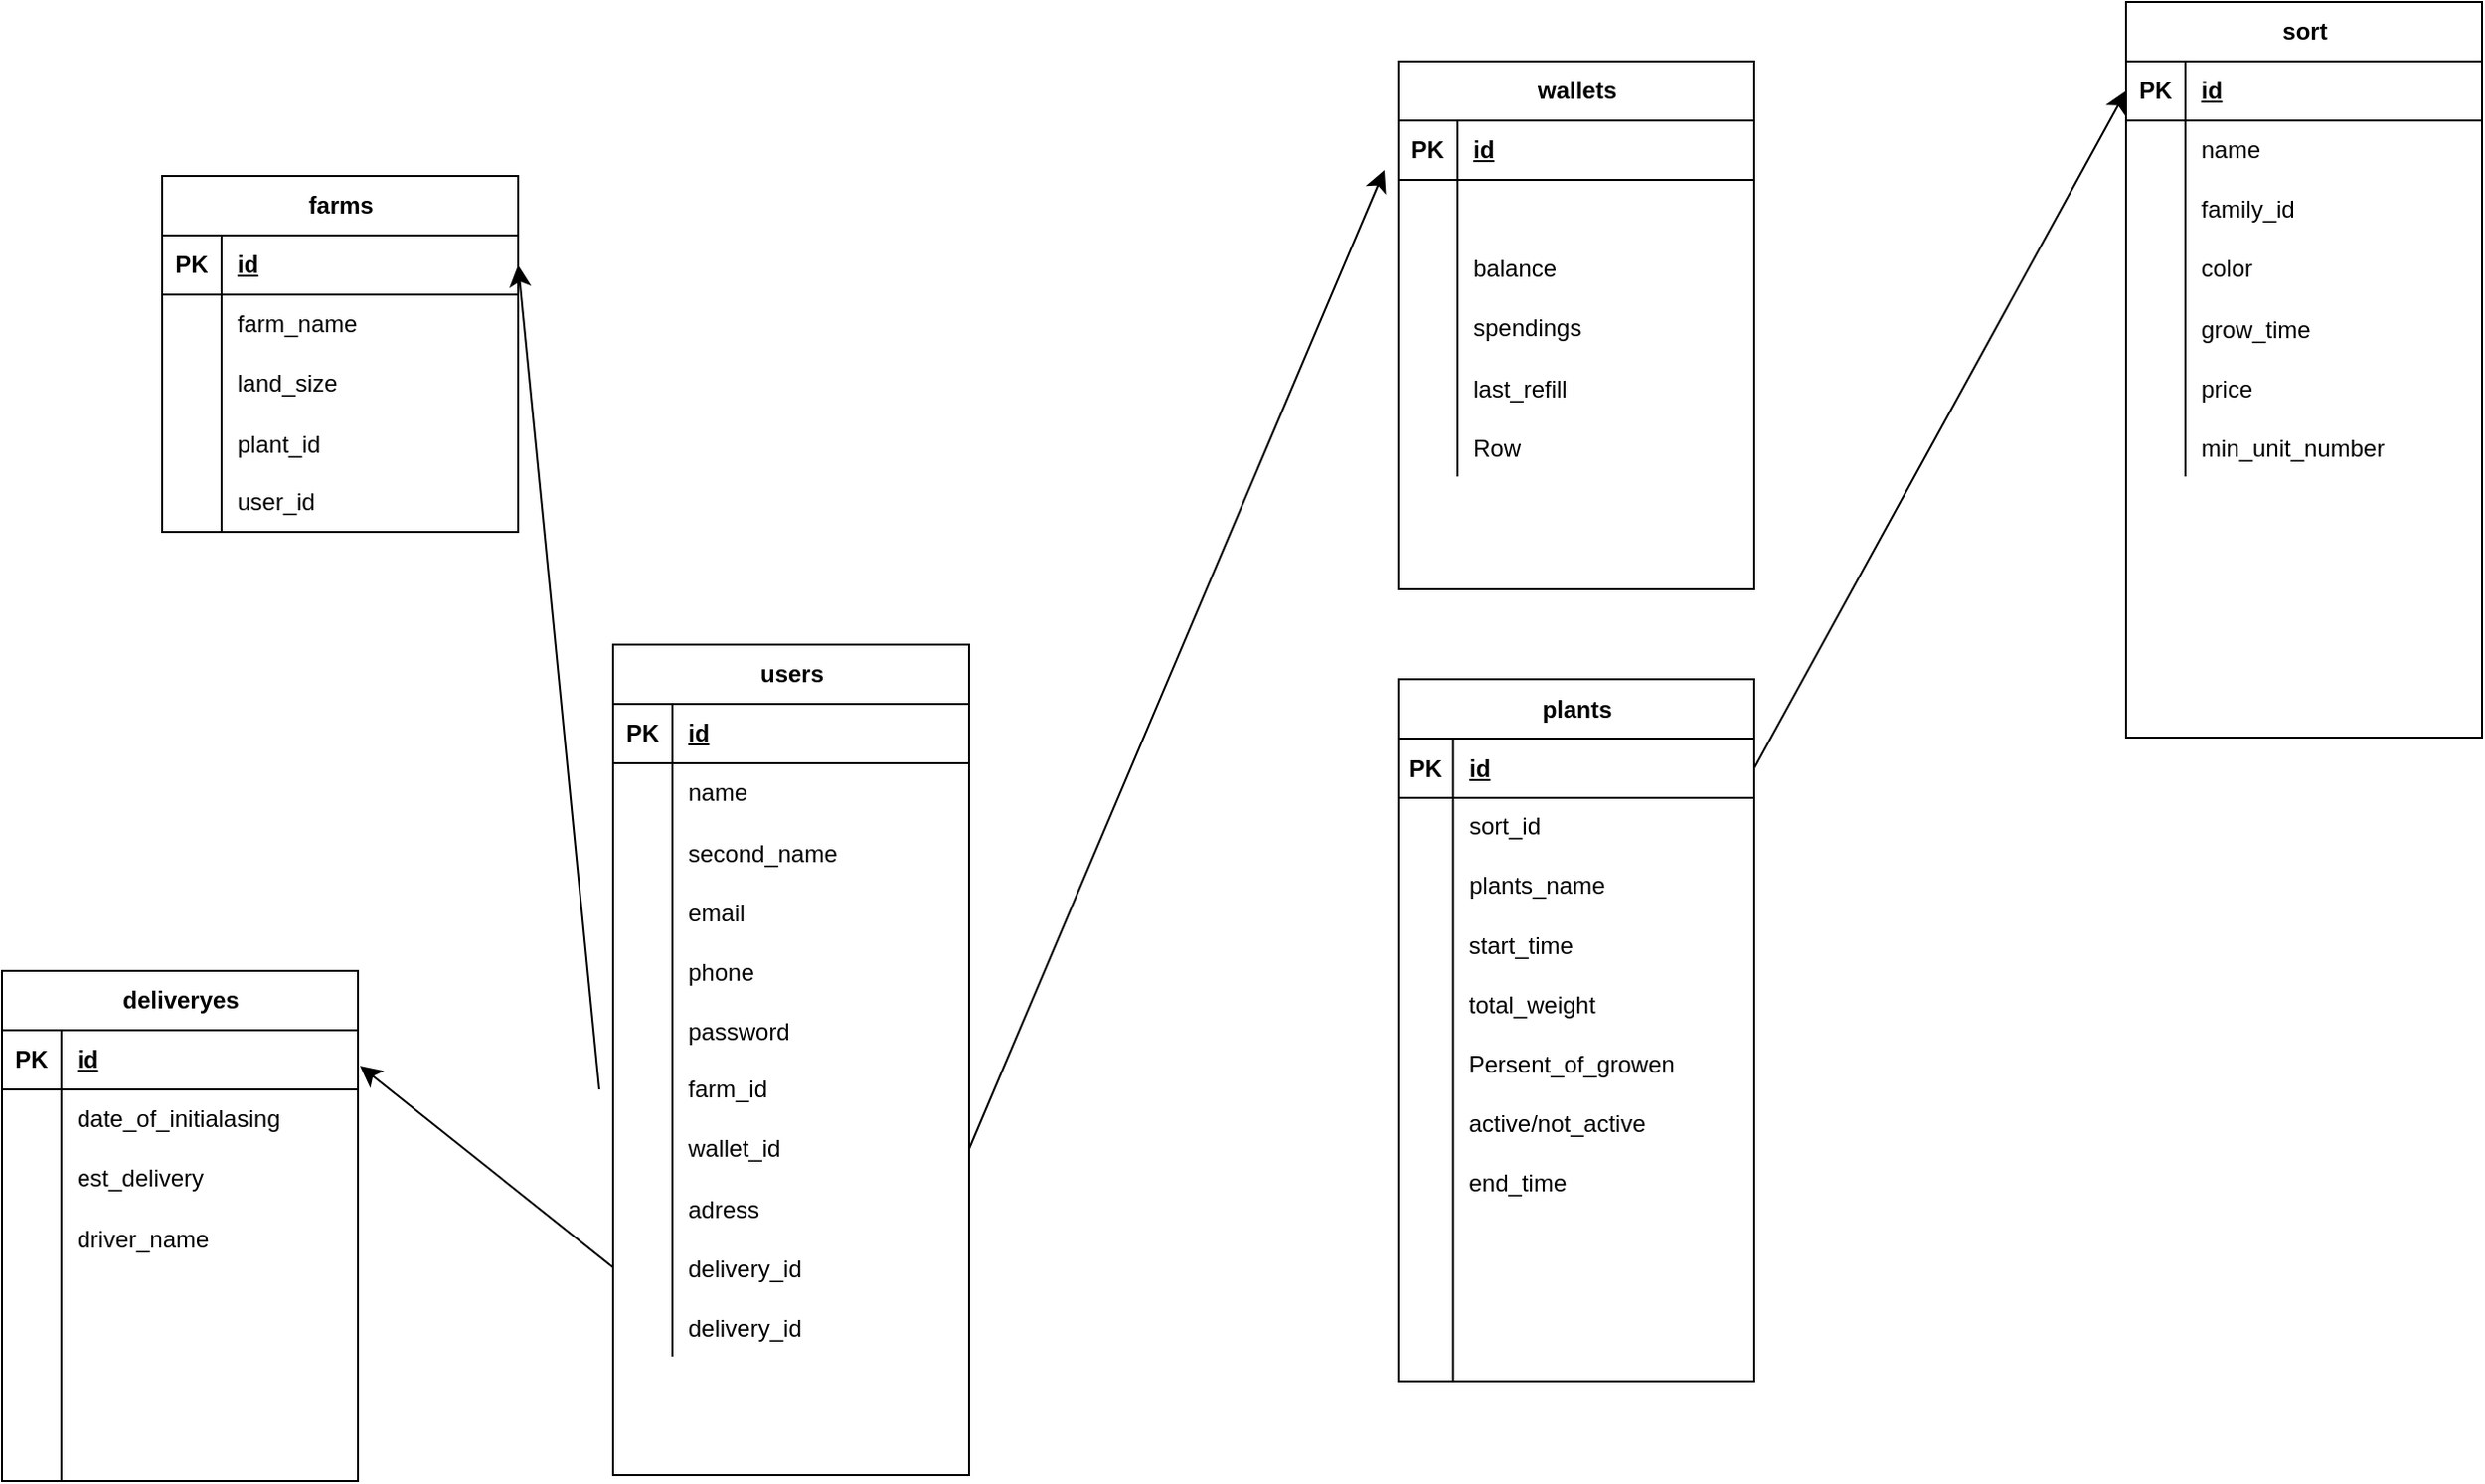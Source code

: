 <mxfile version="24.8.3">
  <diagram name="Page-1" id="XYrJlcGGWdCYnArIrUXe">
    <mxGraphModel dx="2024" dy="1266" grid="0" gridSize="10" guides="1" tooltips="1" connect="1" arrows="1" fold="1" page="0" pageScale="1" pageWidth="850" pageHeight="1100" math="0" shadow="0">
      <root>
        <mxCell id="0" />
        <mxCell id="1" parent="0" />
        <mxCell id="51WeSpCdxPCwpuv5FJsR-1" value="plants" style="shape=table;startSize=30;container=1;collapsible=1;childLayout=tableLayout;fixedRows=1;rowLines=0;fontStyle=1;align=center;resizeLast=1;html=1;" vertex="1" parent="1">
          <mxGeometry x="264" y="214.5" width="180" height="355" as="geometry" />
        </mxCell>
        <mxCell id="51WeSpCdxPCwpuv5FJsR-2" value="" style="shape=tableRow;horizontal=0;startSize=0;swimlaneHead=0;swimlaneBody=0;fillColor=none;collapsible=0;dropTarget=0;points=[[0,0.5],[1,0.5]];portConstraint=eastwest;top=0;left=0;right=0;bottom=1;" vertex="1" parent="51WeSpCdxPCwpuv5FJsR-1">
          <mxGeometry y="30" width="180" height="30" as="geometry" />
        </mxCell>
        <mxCell id="51WeSpCdxPCwpuv5FJsR-3" value="PK" style="shape=partialRectangle;connectable=0;fillColor=none;top=0;left=0;bottom=0;right=0;fontStyle=1;overflow=hidden;whiteSpace=wrap;html=1;" vertex="1" parent="51WeSpCdxPCwpuv5FJsR-2">
          <mxGeometry width="27.75" height="30" as="geometry">
            <mxRectangle width="27.75" height="30" as="alternateBounds" />
          </mxGeometry>
        </mxCell>
        <mxCell id="51WeSpCdxPCwpuv5FJsR-4" value="id" style="shape=partialRectangle;connectable=0;fillColor=none;top=0;left=0;bottom=0;right=0;align=left;spacingLeft=6;fontStyle=5;overflow=hidden;whiteSpace=wrap;html=1;" vertex="1" parent="51WeSpCdxPCwpuv5FJsR-2">
          <mxGeometry x="27.75" width="152.25" height="30" as="geometry">
            <mxRectangle width="152.25" height="30" as="alternateBounds" />
          </mxGeometry>
        </mxCell>
        <mxCell id="51WeSpCdxPCwpuv5FJsR-5" value="" style="shape=tableRow;horizontal=0;startSize=0;swimlaneHead=0;swimlaneBody=0;fillColor=none;collapsible=0;dropTarget=0;points=[[0,0.5],[1,0.5]];portConstraint=eastwest;top=0;left=0;right=0;bottom=0;" vertex="1" parent="51WeSpCdxPCwpuv5FJsR-1">
          <mxGeometry y="60" width="180" height="29" as="geometry" />
        </mxCell>
        <mxCell id="51WeSpCdxPCwpuv5FJsR-6" value="" style="shape=partialRectangle;connectable=0;fillColor=none;top=0;left=0;bottom=0;right=0;editable=1;overflow=hidden;whiteSpace=wrap;html=1;" vertex="1" parent="51WeSpCdxPCwpuv5FJsR-5">
          <mxGeometry width="27.75" height="29" as="geometry">
            <mxRectangle width="27.75" height="29" as="alternateBounds" />
          </mxGeometry>
        </mxCell>
        <mxCell id="51WeSpCdxPCwpuv5FJsR-7" value="sort_id" style="shape=partialRectangle;connectable=0;fillColor=none;top=0;left=0;bottom=0;right=0;align=left;spacingLeft=6;overflow=hidden;whiteSpace=wrap;html=1;" vertex="1" parent="51WeSpCdxPCwpuv5FJsR-5">
          <mxGeometry x="27.75" width="152.25" height="29" as="geometry">
            <mxRectangle width="152.25" height="29" as="alternateBounds" />
          </mxGeometry>
        </mxCell>
        <mxCell id="51WeSpCdxPCwpuv5FJsR-8" value="" style="shape=tableRow;horizontal=0;startSize=0;swimlaneHead=0;swimlaneBody=0;fillColor=none;collapsible=0;dropTarget=0;points=[[0,0.5],[1,0.5]];portConstraint=eastwest;top=0;left=0;right=0;bottom=0;" vertex="1" parent="51WeSpCdxPCwpuv5FJsR-1">
          <mxGeometry y="89" width="180" height="30" as="geometry" />
        </mxCell>
        <mxCell id="51WeSpCdxPCwpuv5FJsR-9" value="" style="shape=partialRectangle;connectable=0;fillColor=none;top=0;left=0;bottom=0;right=0;editable=1;overflow=hidden;whiteSpace=wrap;html=1;" vertex="1" parent="51WeSpCdxPCwpuv5FJsR-8">
          <mxGeometry width="27.75" height="30" as="geometry">
            <mxRectangle width="27.75" height="30" as="alternateBounds" />
          </mxGeometry>
        </mxCell>
        <mxCell id="51WeSpCdxPCwpuv5FJsR-10" value="plants_name" style="shape=partialRectangle;connectable=0;fillColor=none;top=0;left=0;bottom=0;right=0;align=left;spacingLeft=6;overflow=hidden;whiteSpace=wrap;html=1;" vertex="1" parent="51WeSpCdxPCwpuv5FJsR-8">
          <mxGeometry x="27.75" width="152.25" height="30" as="geometry">
            <mxRectangle width="152.25" height="30" as="alternateBounds" />
          </mxGeometry>
        </mxCell>
        <mxCell id="51WeSpCdxPCwpuv5FJsR-41" value="" style="shape=tableRow;horizontal=0;startSize=0;swimlaneHead=0;swimlaneBody=0;fillColor=none;collapsible=0;dropTarget=0;points=[[0,0.5],[1,0.5]];portConstraint=eastwest;top=0;left=0;right=0;bottom=0;" vertex="1" parent="51WeSpCdxPCwpuv5FJsR-1">
          <mxGeometry y="119" width="180" height="30" as="geometry" />
        </mxCell>
        <mxCell id="51WeSpCdxPCwpuv5FJsR-42" value="" style="shape=partialRectangle;connectable=0;fillColor=none;top=0;left=0;bottom=0;right=0;editable=1;overflow=hidden;" vertex="1" parent="51WeSpCdxPCwpuv5FJsR-41">
          <mxGeometry width="27.75" height="30" as="geometry">
            <mxRectangle width="27.75" height="30" as="alternateBounds" />
          </mxGeometry>
        </mxCell>
        <mxCell id="51WeSpCdxPCwpuv5FJsR-43" value="start_time" style="shape=partialRectangle;connectable=0;fillColor=none;top=0;left=0;bottom=0;right=0;align=left;spacingLeft=6;overflow=hidden;" vertex="1" parent="51WeSpCdxPCwpuv5FJsR-41">
          <mxGeometry x="27.75" width="152.25" height="30" as="geometry">
            <mxRectangle width="152.25" height="30" as="alternateBounds" />
          </mxGeometry>
        </mxCell>
        <mxCell id="51WeSpCdxPCwpuv5FJsR-109" value="" style="shape=tableRow;horizontal=0;startSize=0;swimlaneHead=0;swimlaneBody=0;fillColor=none;collapsible=0;dropTarget=0;points=[[0,0.5],[1,0.5]];portConstraint=eastwest;top=0;left=0;right=0;bottom=0;" vertex="1" parent="51WeSpCdxPCwpuv5FJsR-1">
          <mxGeometry y="149" width="180" height="30" as="geometry" />
        </mxCell>
        <mxCell id="51WeSpCdxPCwpuv5FJsR-110" value="" style="shape=partialRectangle;connectable=0;fillColor=none;top=0;left=0;bottom=0;right=0;editable=1;overflow=hidden;" vertex="1" parent="51WeSpCdxPCwpuv5FJsR-109">
          <mxGeometry width="27.75" height="30" as="geometry">
            <mxRectangle width="27.75" height="30" as="alternateBounds" />
          </mxGeometry>
        </mxCell>
        <mxCell id="51WeSpCdxPCwpuv5FJsR-111" value="total_weight" style="shape=partialRectangle;connectable=0;fillColor=none;top=0;left=0;bottom=0;right=0;align=left;spacingLeft=6;overflow=hidden;" vertex="1" parent="51WeSpCdxPCwpuv5FJsR-109">
          <mxGeometry x="27.75" width="152.25" height="30" as="geometry">
            <mxRectangle width="152.25" height="30" as="alternateBounds" />
          </mxGeometry>
        </mxCell>
        <mxCell id="51WeSpCdxPCwpuv5FJsR-112" value="" style="shape=tableRow;horizontal=0;startSize=0;swimlaneHead=0;swimlaneBody=0;fillColor=none;collapsible=0;dropTarget=0;points=[[0,0.5],[1,0.5]];portConstraint=eastwest;top=0;left=0;right=0;bottom=0;" vertex="1" parent="51WeSpCdxPCwpuv5FJsR-1">
          <mxGeometry y="179" width="180" height="30" as="geometry" />
        </mxCell>
        <mxCell id="51WeSpCdxPCwpuv5FJsR-113" value="" style="shape=partialRectangle;connectable=0;fillColor=none;top=0;left=0;bottom=0;right=0;editable=1;overflow=hidden;" vertex="1" parent="51WeSpCdxPCwpuv5FJsR-112">
          <mxGeometry width="27.75" height="30" as="geometry">
            <mxRectangle width="27.75" height="30" as="alternateBounds" />
          </mxGeometry>
        </mxCell>
        <mxCell id="51WeSpCdxPCwpuv5FJsR-114" value="Persent_of_growen" style="shape=partialRectangle;connectable=0;fillColor=none;top=0;left=0;bottom=0;right=0;align=left;spacingLeft=6;overflow=hidden;" vertex="1" parent="51WeSpCdxPCwpuv5FJsR-112">
          <mxGeometry x="27.75" width="152.25" height="30" as="geometry">
            <mxRectangle width="152.25" height="30" as="alternateBounds" />
          </mxGeometry>
        </mxCell>
        <mxCell id="51WeSpCdxPCwpuv5FJsR-115" value="" style="shape=tableRow;horizontal=0;startSize=0;swimlaneHead=0;swimlaneBody=0;fillColor=none;collapsible=0;dropTarget=0;points=[[0,0.5],[1,0.5]];portConstraint=eastwest;top=0;left=0;right=0;bottom=0;" vertex="1" parent="51WeSpCdxPCwpuv5FJsR-1">
          <mxGeometry y="209" width="180" height="30" as="geometry" />
        </mxCell>
        <mxCell id="51WeSpCdxPCwpuv5FJsR-116" value="" style="shape=partialRectangle;connectable=0;fillColor=none;top=0;left=0;bottom=0;right=0;editable=1;overflow=hidden;" vertex="1" parent="51WeSpCdxPCwpuv5FJsR-115">
          <mxGeometry width="27.75" height="30" as="geometry">
            <mxRectangle width="27.75" height="30" as="alternateBounds" />
          </mxGeometry>
        </mxCell>
        <mxCell id="51WeSpCdxPCwpuv5FJsR-117" value="active/not_active" style="shape=partialRectangle;connectable=0;fillColor=none;top=0;left=0;bottom=0;right=0;align=left;spacingLeft=6;overflow=hidden;" vertex="1" parent="51WeSpCdxPCwpuv5FJsR-115">
          <mxGeometry x="27.75" width="152.25" height="30" as="geometry">
            <mxRectangle width="152.25" height="30" as="alternateBounds" />
          </mxGeometry>
        </mxCell>
        <mxCell id="51WeSpCdxPCwpuv5FJsR-118" value="" style="shape=tableRow;horizontal=0;startSize=0;swimlaneHead=0;swimlaneBody=0;fillColor=none;collapsible=0;dropTarget=0;points=[[0,0.5],[1,0.5]];portConstraint=eastwest;top=0;left=0;right=0;bottom=0;" vertex="1" parent="51WeSpCdxPCwpuv5FJsR-1">
          <mxGeometry y="239" width="180" height="30" as="geometry" />
        </mxCell>
        <mxCell id="51WeSpCdxPCwpuv5FJsR-119" value="" style="shape=partialRectangle;connectable=0;fillColor=none;top=0;left=0;bottom=0;right=0;editable=1;overflow=hidden;" vertex="1" parent="51WeSpCdxPCwpuv5FJsR-118">
          <mxGeometry width="27.75" height="30" as="geometry">
            <mxRectangle width="27.75" height="30" as="alternateBounds" />
          </mxGeometry>
        </mxCell>
        <mxCell id="51WeSpCdxPCwpuv5FJsR-120" value="end_time" style="shape=partialRectangle;connectable=0;fillColor=none;top=0;left=0;bottom=0;right=0;align=left;spacingLeft=6;overflow=hidden;" vertex="1" parent="51WeSpCdxPCwpuv5FJsR-118">
          <mxGeometry x="27.75" width="152.25" height="30" as="geometry">
            <mxRectangle width="152.25" height="30" as="alternateBounds" />
          </mxGeometry>
        </mxCell>
        <mxCell id="51WeSpCdxPCwpuv5FJsR-11" value="" style="shape=tableRow;horizontal=0;startSize=0;swimlaneHead=0;swimlaneBody=0;fillColor=none;collapsible=0;dropTarget=0;points=[[0,0.5],[1,0.5]];portConstraint=eastwest;top=0;left=0;right=0;bottom=0;" vertex="1" parent="51WeSpCdxPCwpuv5FJsR-1">
          <mxGeometry y="269" width="180" height="86" as="geometry" />
        </mxCell>
        <mxCell id="51WeSpCdxPCwpuv5FJsR-12" value="" style="shape=partialRectangle;connectable=0;fillColor=none;top=0;left=0;bottom=0;right=0;editable=1;overflow=hidden;whiteSpace=wrap;html=1;" vertex="1" parent="51WeSpCdxPCwpuv5FJsR-11">
          <mxGeometry width="27.75" height="86" as="geometry">
            <mxRectangle width="27.75" height="86" as="alternateBounds" />
          </mxGeometry>
        </mxCell>
        <mxCell id="51WeSpCdxPCwpuv5FJsR-13" value="" style="shape=partialRectangle;connectable=0;fillColor=none;top=0;left=0;bottom=0;right=0;align=left;spacingLeft=6;overflow=hidden;whiteSpace=wrap;html=1;" vertex="1" parent="51WeSpCdxPCwpuv5FJsR-11">
          <mxGeometry x="27.75" width="152.25" height="86" as="geometry">
            <mxRectangle width="152.25" height="86" as="alternateBounds" />
          </mxGeometry>
        </mxCell>
        <mxCell id="51WeSpCdxPCwpuv5FJsR-14" value="users" style="shape=table;startSize=30;container=1;collapsible=1;childLayout=tableLayout;fixedRows=1;rowLines=0;fontStyle=1;align=center;resizeLast=1;html=1;" vertex="1" parent="1">
          <mxGeometry x="-133" y="197" width="180" height="420" as="geometry" />
        </mxCell>
        <mxCell id="51WeSpCdxPCwpuv5FJsR-15" value="" style="shape=tableRow;horizontal=0;startSize=0;swimlaneHead=0;swimlaneBody=0;fillColor=none;collapsible=0;dropTarget=0;points=[[0,0.5],[1,0.5]];portConstraint=eastwest;top=0;left=0;right=0;bottom=1;" vertex="1" parent="51WeSpCdxPCwpuv5FJsR-14">
          <mxGeometry y="30" width="180" height="30" as="geometry" />
        </mxCell>
        <mxCell id="51WeSpCdxPCwpuv5FJsR-16" value="PK" style="shape=partialRectangle;connectable=0;fillColor=none;top=0;left=0;bottom=0;right=0;fontStyle=1;overflow=hidden;whiteSpace=wrap;html=1;" vertex="1" parent="51WeSpCdxPCwpuv5FJsR-15">
          <mxGeometry width="30" height="30" as="geometry">
            <mxRectangle width="30" height="30" as="alternateBounds" />
          </mxGeometry>
        </mxCell>
        <mxCell id="51WeSpCdxPCwpuv5FJsR-17" value="id" style="shape=partialRectangle;connectable=0;fillColor=none;top=0;left=0;bottom=0;right=0;align=left;spacingLeft=6;fontStyle=5;overflow=hidden;whiteSpace=wrap;html=1;" vertex="1" parent="51WeSpCdxPCwpuv5FJsR-15">
          <mxGeometry x="30" width="150" height="30" as="geometry">
            <mxRectangle width="150" height="30" as="alternateBounds" />
          </mxGeometry>
        </mxCell>
        <mxCell id="51WeSpCdxPCwpuv5FJsR-18" value="" style="shape=tableRow;horizontal=0;startSize=0;swimlaneHead=0;swimlaneBody=0;fillColor=none;collapsible=0;dropTarget=0;points=[[0,0.5],[1,0.5]];portConstraint=eastwest;top=0;left=0;right=0;bottom=0;" vertex="1" parent="51WeSpCdxPCwpuv5FJsR-14">
          <mxGeometry y="60" width="180" height="30" as="geometry" />
        </mxCell>
        <mxCell id="51WeSpCdxPCwpuv5FJsR-19" value="" style="shape=partialRectangle;connectable=0;fillColor=none;top=0;left=0;bottom=0;right=0;editable=1;overflow=hidden;whiteSpace=wrap;html=1;" vertex="1" parent="51WeSpCdxPCwpuv5FJsR-18">
          <mxGeometry width="30" height="30" as="geometry">
            <mxRectangle width="30" height="30" as="alternateBounds" />
          </mxGeometry>
        </mxCell>
        <mxCell id="51WeSpCdxPCwpuv5FJsR-20" value="name" style="shape=partialRectangle;connectable=0;fillColor=none;top=0;left=0;bottom=0;right=0;align=left;spacingLeft=6;overflow=hidden;whiteSpace=wrap;html=1;" vertex="1" parent="51WeSpCdxPCwpuv5FJsR-18">
          <mxGeometry x="30" width="150" height="30" as="geometry">
            <mxRectangle width="150" height="30" as="alternateBounds" />
          </mxGeometry>
        </mxCell>
        <mxCell id="51WeSpCdxPCwpuv5FJsR-103" value="" style="shape=tableRow;horizontal=0;startSize=0;swimlaneHead=0;swimlaneBody=0;fillColor=none;collapsible=0;dropTarget=0;points=[[0,0.5],[1,0.5]];portConstraint=eastwest;top=0;left=0;right=0;bottom=0;" vertex="1" parent="51WeSpCdxPCwpuv5FJsR-14">
          <mxGeometry y="90" width="180" height="30" as="geometry" />
        </mxCell>
        <mxCell id="51WeSpCdxPCwpuv5FJsR-104" value="" style="shape=partialRectangle;connectable=0;fillColor=none;top=0;left=0;bottom=0;right=0;editable=1;overflow=hidden;" vertex="1" parent="51WeSpCdxPCwpuv5FJsR-103">
          <mxGeometry width="30" height="30" as="geometry">
            <mxRectangle width="30" height="30" as="alternateBounds" />
          </mxGeometry>
        </mxCell>
        <mxCell id="51WeSpCdxPCwpuv5FJsR-105" value="second_name" style="shape=partialRectangle;connectable=0;fillColor=none;top=0;left=0;bottom=0;right=0;align=left;spacingLeft=6;overflow=hidden;" vertex="1" parent="51WeSpCdxPCwpuv5FJsR-103">
          <mxGeometry x="30" width="150" height="30" as="geometry">
            <mxRectangle width="150" height="30" as="alternateBounds" />
          </mxGeometry>
        </mxCell>
        <mxCell id="51WeSpCdxPCwpuv5FJsR-106" value="" style="shape=tableRow;horizontal=0;startSize=0;swimlaneHead=0;swimlaneBody=0;fillColor=none;collapsible=0;dropTarget=0;points=[[0,0.5],[1,0.5]];portConstraint=eastwest;top=0;left=0;right=0;bottom=0;" vertex="1" parent="51WeSpCdxPCwpuv5FJsR-14">
          <mxGeometry y="120" width="180" height="30" as="geometry" />
        </mxCell>
        <mxCell id="51WeSpCdxPCwpuv5FJsR-107" value="" style="shape=partialRectangle;connectable=0;fillColor=none;top=0;left=0;bottom=0;right=0;editable=1;overflow=hidden;" vertex="1" parent="51WeSpCdxPCwpuv5FJsR-106">
          <mxGeometry width="30" height="30" as="geometry">
            <mxRectangle width="30" height="30" as="alternateBounds" />
          </mxGeometry>
        </mxCell>
        <mxCell id="51WeSpCdxPCwpuv5FJsR-108" value="email" style="shape=partialRectangle;connectable=0;fillColor=none;top=0;left=0;bottom=0;right=0;align=left;spacingLeft=6;overflow=hidden;" vertex="1" parent="51WeSpCdxPCwpuv5FJsR-106">
          <mxGeometry x="30" width="150" height="30" as="geometry">
            <mxRectangle width="150" height="30" as="alternateBounds" />
          </mxGeometry>
        </mxCell>
        <mxCell id="51WeSpCdxPCwpuv5FJsR-121" value="" style="shape=tableRow;horizontal=0;startSize=0;swimlaneHead=0;swimlaneBody=0;fillColor=none;collapsible=0;dropTarget=0;points=[[0,0.5],[1,0.5]];portConstraint=eastwest;top=0;left=0;right=0;bottom=0;" vertex="1" parent="51WeSpCdxPCwpuv5FJsR-14">
          <mxGeometry y="150" width="180" height="30" as="geometry" />
        </mxCell>
        <mxCell id="51WeSpCdxPCwpuv5FJsR-122" value="" style="shape=partialRectangle;connectable=0;fillColor=none;top=0;left=0;bottom=0;right=0;editable=1;overflow=hidden;" vertex="1" parent="51WeSpCdxPCwpuv5FJsR-121">
          <mxGeometry width="30" height="30" as="geometry">
            <mxRectangle width="30" height="30" as="alternateBounds" />
          </mxGeometry>
        </mxCell>
        <mxCell id="51WeSpCdxPCwpuv5FJsR-123" value="phone" style="shape=partialRectangle;connectable=0;fillColor=none;top=0;left=0;bottom=0;right=0;align=left;spacingLeft=6;overflow=hidden;" vertex="1" parent="51WeSpCdxPCwpuv5FJsR-121">
          <mxGeometry x="30" width="150" height="30" as="geometry">
            <mxRectangle width="150" height="30" as="alternateBounds" />
          </mxGeometry>
        </mxCell>
        <mxCell id="51WeSpCdxPCwpuv5FJsR-100" value="" style="shape=tableRow;horizontal=0;startSize=0;swimlaneHead=0;swimlaneBody=0;fillColor=none;collapsible=0;dropTarget=0;points=[[0,0.5],[1,0.5]];portConstraint=eastwest;top=0;left=0;right=0;bottom=0;" vertex="1" parent="51WeSpCdxPCwpuv5FJsR-14">
          <mxGeometry y="180" width="180" height="30" as="geometry" />
        </mxCell>
        <mxCell id="51WeSpCdxPCwpuv5FJsR-101" value="" style="shape=partialRectangle;connectable=0;fillColor=none;top=0;left=0;bottom=0;right=0;editable=1;overflow=hidden;" vertex="1" parent="51WeSpCdxPCwpuv5FJsR-100">
          <mxGeometry width="30" height="30" as="geometry">
            <mxRectangle width="30" height="30" as="alternateBounds" />
          </mxGeometry>
        </mxCell>
        <mxCell id="51WeSpCdxPCwpuv5FJsR-102" value="password" style="shape=partialRectangle;connectable=0;fillColor=none;top=0;left=0;bottom=0;right=0;align=left;spacingLeft=6;overflow=hidden;" vertex="1" parent="51WeSpCdxPCwpuv5FJsR-100">
          <mxGeometry x="30" width="150" height="30" as="geometry">
            <mxRectangle width="150" height="30" as="alternateBounds" />
          </mxGeometry>
        </mxCell>
        <mxCell id="51WeSpCdxPCwpuv5FJsR-21" value="" style="shape=tableRow;horizontal=0;startSize=0;swimlaneHead=0;swimlaneBody=0;fillColor=none;collapsible=0;dropTarget=0;points=[[0,0.5],[1,0.5]];portConstraint=eastwest;top=0;left=0;right=0;bottom=0;" vertex="1" parent="51WeSpCdxPCwpuv5FJsR-14">
          <mxGeometry y="210" width="180" height="30" as="geometry" />
        </mxCell>
        <mxCell id="51WeSpCdxPCwpuv5FJsR-22" value="" style="shape=partialRectangle;connectable=0;fillColor=none;top=0;left=0;bottom=0;right=0;editable=1;overflow=hidden;whiteSpace=wrap;html=1;" vertex="1" parent="51WeSpCdxPCwpuv5FJsR-21">
          <mxGeometry width="30" height="30" as="geometry">
            <mxRectangle width="30" height="30" as="alternateBounds" />
          </mxGeometry>
        </mxCell>
        <mxCell id="51WeSpCdxPCwpuv5FJsR-23" value="farm_id" style="shape=partialRectangle;connectable=0;fillColor=none;top=0;left=0;bottom=0;right=0;align=left;spacingLeft=6;overflow=hidden;whiteSpace=wrap;html=1;" vertex="1" parent="51WeSpCdxPCwpuv5FJsR-21">
          <mxGeometry x="30" width="150" height="30" as="geometry">
            <mxRectangle width="150" height="30" as="alternateBounds" />
          </mxGeometry>
        </mxCell>
        <mxCell id="51WeSpCdxPCwpuv5FJsR-24" value="" style="shape=tableRow;horizontal=0;startSize=0;swimlaneHead=0;swimlaneBody=0;fillColor=none;collapsible=0;dropTarget=0;points=[[0,0.5],[1,0.5]];portConstraint=eastwest;top=0;left=0;right=0;bottom=0;" vertex="1" parent="51WeSpCdxPCwpuv5FJsR-14">
          <mxGeometry y="240" width="180" height="30" as="geometry" />
        </mxCell>
        <mxCell id="51WeSpCdxPCwpuv5FJsR-25" value="" style="shape=partialRectangle;connectable=0;fillColor=none;top=0;left=0;bottom=0;right=0;editable=1;overflow=hidden;whiteSpace=wrap;html=1;" vertex="1" parent="51WeSpCdxPCwpuv5FJsR-24">
          <mxGeometry width="30" height="30" as="geometry">
            <mxRectangle width="30" height="30" as="alternateBounds" />
          </mxGeometry>
        </mxCell>
        <mxCell id="51WeSpCdxPCwpuv5FJsR-26" value="&lt;span style=&quot;white-space: nowrap;&quot;&gt;wallet_id&lt;/span&gt;" style="shape=partialRectangle;connectable=0;fillColor=none;top=0;left=0;bottom=0;right=0;align=left;spacingLeft=6;overflow=hidden;whiteSpace=wrap;html=1;" vertex="1" parent="51WeSpCdxPCwpuv5FJsR-24">
          <mxGeometry x="30" width="150" height="30" as="geometry">
            <mxRectangle width="150" height="30" as="alternateBounds" />
          </mxGeometry>
        </mxCell>
        <mxCell id="51WeSpCdxPCwpuv5FJsR-135" value="" style="shape=tableRow;horizontal=0;startSize=0;swimlaneHead=0;swimlaneBody=0;fillColor=none;collapsible=0;dropTarget=0;points=[[0,0.5],[1,0.5]];portConstraint=eastwest;top=0;left=0;right=0;bottom=0;" vertex="1" parent="51WeSpCdxPCwpuv5FJsR-14">
          <mxGeometry y="270" width="180" height="30" as="geometry" />
        </mxCell>
        <mxCell id="51WeSpCdxPCwpuv5FJsR-136" value="" style="shape=partialRectangle;connectable=0;fillColor=none;top=0;left=0;bottom=0;right=0;editable=1;overflow=hidden;" vertex="1" parent="51WeSpCdxPCwpuv5FJsR-135">
          <mxGeometry width="30" height="30" as="geometry">
            <mxRectangle width="30" height="30" as="alternateBounds" />
          </mxGeometry>
        </mxCell>
        <mxCell id="51WeSpCdxPCwpuv5FJsR-137" value="adress" style="shape=partialRectangle;connectable=0;fillColor=none;top=0;left=0;bottom=0;right=0;align=left;spacingLeft=6;overflow=hidden;" vertex="1" parent="51WeSpCdxPCwpuv5FJsR-135">
          <mxGeometry x="30" width="150" height="30" as="geometry">
            <mxRectangle width="150" height="30" as="alternateBounds" />
          </mxGeometry>
        </mxCell>
        <mxCell id="51WeSpCdxPCwpuv5FJsR-45" value="" style="shape=tableRow;horizontal=0;startSize=0;swimlaneHead=0;swimlaneBody=0;fillColor=none;collapsible=0;dropTarget=0;points=[[0,0.5],[1,0.5]];portConstraint=eastwest;top=0;left=0;right=0;bottom=0;" vertex="1" parent="51WeSpCdxPCwpuv5FJsR-14">
          <mxGeometry y="300" width="180" height="30" as="geometry" />
        </mxCell>
        <mxCell id="51WeSpCdxPCwpuv5FJsR-46" value="" style="shape=partialRectangle;connectable=0;fillColor=none;top=0;left=0;bottom=0;right=0;editable=1;overflow=hidden;" vertex="1" parent="51WeSpCdxPCwpuv5FJsR-45">
          <mxGeometry width="30" height="30" as="geometry">
            <mxRectangle width="30" height="30" as="alternateBounds" />
          </mxGeometry>
        </mxCell>
        <mxCell id="51WeSpCdxPCwpuv5FJsR-47" value="delivery_id" style="shape=partialRectangle;connectable=0;fillColor=none;top=0;left=0;bottom=0;right=0;align=left;spacingLeft=6;overflow=hidden;" vertex="1" parent="51WeSpCdxPCwpuv5FJsR-45">
          <mxGeometry x="30" width="150" height="30" as="geometry">
            <mxRectangle width="150" height="30" as="alternateBounds" />
          </mxGeometry>
        </mxCell>
        <mxCell id="51WeSpCdxPCwpuv5FJsR-49" value="" style="shape=tableRow;horizontal=0;startSize=0;swimlaneHead=0;swimlaneBody=0;fillColor=none;collapsible=0;dropTarget=0;points=[[0,0.5],[1,0.5]];portConstraint=eastwest;top=0;left=0;right=0;bottom=0;" vertex="1" parent="51WeSpCdxPCwpuv5FJsR-14">
          <mxGeometry y="330" width="180" height="30" as="geometry" />
        </mxCell>
        <mxCell id="51WeSpCdxPCwpuv5FJsR-50" value="" style="shape=partialRectangle;connectable=0;fillColor=none;top=0;left=0;bottom=0;right=0;editable=1;overflow=hidden;" vertex="1" parent="51WeSpCdxPCwpuv5FJsR-49">
          <mxGeometry width="30" height="30" as="geometry">
            <mxRectangle width="30" height="30" as="alternateBounds" />
          </mxGeometry>
        </mxCell>
        <mxCell id="51WeSpCdxPCwpuv5FJsR-51" value="delivery_id" style="shape=partialRectangle;connectable=0;fillColor=none;top=0;left=0;bottom=0;right=0;align=left;spacingLeft=6;overflow=hidden;" vertex="1" parent="51WeSpCdxPCwpuv5FJsR-49">
          <mxGeometry x="30" width="150" height="30" as="geometry">
            <mxRectangle width="150" height="30" as="alternateBounds" />
          </mxGeometry>
        </mxCell>
        <mxCell id="51WeSpCdxPCwpuv5FJsR-27" value="farms" style="shape=table;startSize=30;container=1;collapsible=1;childLayout=tableLayout;fixedRows=1;rowLines=0;fontStyle=1;align=center;resizeLast=1;html=1;" vertex="1" parent="1">
          <mxGeometry x="-361" y="-40" width="180" height="180" as="geometry" />
        </mxCell>
        <mxCell id="51WeSpCdxPCwpuv5FJsR-28" value="" style="shape=tableRow;horizontal=0;startSize=0;swimlaneHead=0;swimlaneBody=0;fillColor=none;collapsible=0;dropTarget=0;points=[[0,0.5],[1,0.5]];portConstraint=eastwest;top=0;left=0;right=0;bottom=1;" vertex="1" parent="51WeSpCdxPCwpuv5FJsR-27">
          <mxGeometry y="30" width="180" height="30" as="geometry" />
        </mxCell>
        <mxCell id="51WeSpCdxPCwpuv5FJsR-29" value="PK" style="shape=partialRectangle;connectable=0;fillColor=none;top=0;left=0;bottom=0;right=0;fontStyle=1;overflow=hidden;whiteSpace=wrap;html=1;" vertex="1" parent="51WeSpCdxPCwpuv5FJsR-28">
          <mxGeometry width="30" height="30" as="geometry">
            <mxRectangle width="30" height="30" as="alternateBounds" />
          </mxGeometry>
        </mxCell>
        <mxCell id="51WeSpCdxPCwpuv5FJsR-30" value="id" style="shape=partialRectangle;connectable=0;fillColor=none;top=0;left=0;bottom=0;right=0;align=left;spacingLeft=6;fontStyle=5;overflow=hidden;whiteSpace=wrap;html=1;" vertex="1" parent="51WeSpCdxPCwpuv5FJsR-28">
          <mxGeometry x="30" width="150" height="30" as="geometry">
            <mxRectangle width="150" height="30" as="alternateBounds" />
          </mxGeometry>
        </mxCell>
        <mxCell id="51WeSpCdxPCwpuv5FJsR-31" value="" style="shape=tableRow;horizontal=0;startSize=0;swimlaneHead=0;swimlaneBody=0;fillColor=none;collapsible=0;dropTarget=0;points=[[0,0.5],[1,0.5]];portConstraint=eastwest;top=0;left=0;right=0;bottom=0;" vertex="1" parent="51WeSpCdxPCwpuv5FJsR-27">
          <mxGeometry y="60" width="180" height="30" as="geometry" />
        </mxCell>
        <mxCell id="51WeSpCdxPCwpuv5FJsR-32" value="" style="shape=partialRectangle;connectable=0;fillColor=none;top=0;left=0;bottom=0;right=0;editable=1;overflow=hidden;whiteSpace=wrap;html=1;" vertex="1" parent="51WeSpCdxPCwpuv5FJsR-31">
          <mxGeometry width="30" height="30" as="geometry">
            <mxRectangle width="30" height="30" as="alternateBounds" />
          </mxGeometry>
        </mxCell>
        <mxCell id="51WeSpCdxPCwpuv5FJsR-33" value="farm_name" style="shape=partialRectangle;connectable=0;fillColor=none;top=0;left=0;bottom=0;right=0;align=left;spacingLeft=6;overflow=hidden;whiteSpace=wrap;html=1;" vertex="1" parent="51WeSpCdxPCwpuv5FJsR-31">
          <mxGeometry x="30" width="150" height="30" as="geometry">
            <mxRectangle width="150" height="30" as="alternateBounds" />
          </mxGeometry>
        </mxCell>
        <mxCell id="51WeSpCdxPCwpuv5FJsR-34" value="" style="shape=tableRow;horizontal=0;startSize=0;swimlaneHead=0;swimlaneBody=0;fillColor=none;collapsible=0;dropTarget=0;points=[[0,0.5],[1,0.5]];portConstraint=eastwest;top=0;left=0;right=0;bottom=0;" vertex="1" parent="51WeSpCdxPCwpuv5FJsR-27">
          <mxGeometry y="90" width="180" height="30" as="geometry" />
        </mxCell>
        <mxCell id="51WeSpCdxPCwpuv5FJsR-35" value="" style="shape=partialRectangle;connectable=0;fillColor=none;top=0;left=0;bottom=0;right=0;editable=1;overflow=hidden;whiteSpace=wrap;html=1;" vertex="1" parent="51WeSpCdxPCwpuv5FJsR-34">
          <mxGeometry width="30" height="30" as="geometry">
            <mxRectangle width="30" height="30" as="alternateBounds" />
          </mxGeometry>
        </mxCell>
        <mxCell id="51WeSpCdxPCwpuv5FJsR-36" value="land_size" style="shape=partialRectangle;connectable=0;fillColor=none;top=0;left=0;bottom=0;right=0;align=left;spacingLeft=6;overflow=hidden;whiteSpace=wrap;html=1;" vertex="1" parent="51WeSpCdxPCwpuv5FJsR-34">
          <mxGeometry x="30" width="150" height="30" as="geometry">
            <mxRectangle width="150" height="30" as="alternateBounds" />
          </mxGeometry>
        </mxCell>
        <mxCell id="51WeSpCdxPCwpuv5FJsR-97" value="" style="shape=tableRow;horizontal=0;startSize=0;swimlaneHead=0;swimlaneBody=0;fillColor=none;collapsible=0;dropTarget=0;points=[[0,0.5],[1,0.5]];portConstraint=eastwest;top=0;left=0;right=0;bottom=0;" vertex="1" parent="51WeSpCdxPCwpuv5FJsR-27">
          <mxGeometry y="120" width="180" height="30" as="geometry" />
        </mxCell>
        <mxCell id="51WeSpCdxPCwpuv5FJsR-98" value="" style="shape=partialRectangle;connectable=0;fillColor=none;top=0;left=0;bottom=0;right=0;editable=1;overflow=hidden;" vertex="1" parent="51WeSpCdxPCwpuv5FJsR-97">
          <mxGeometry width="30" height="30" as="geometry">
            <mxRectangle width="30" height="30" as="alternateBounds" />
          </mxGeometry>
        </mxCell>
        <mxCell id="51WeSpCdxPCwpuv5FJsR-99" value="plant_id" style="shape=partialRectangle;connectable=0;fillColor=none;top=0;left=0;bottom=0;right=0;align=left;spacingLeft=6;overflow=hidden;" vertex="1" parent="51WeSpCdxPCwpuv5FJsR-97">
          <mxGeometry x="30" width="150" height="30" as="geometry">
            <mxRectangle width="150" height="30" as="alternateBounds" />
          </mxGeometry>
        </mxCell>
        <mxCell id="51WeSpCdxPCwpuv5FJsR-37" value="" style="shape=tableRow;horizontal=0;startSize=0;swimlaneHead=0;swimlaneBody=0;fillColor=none;collapsible=0;dropTarget=0;points=[[0,0.5],[1,0.5]];portConstraint=eastwest;top=0;left=0;right=0;bottom=0;" vertex="1" parent="51WeSpCdxPCwpuv5FJsR-27">
          <mxGeometry y="150" width="180" height="30" as="geometry" />
        </mxCell>
        <mxCell id="51WeSpCdxPCwpuv5FJsR-38" value="" style="shape=partialRectangle;connectable=0;fillColor=none;top=0;left=0;bottom=0;right=0;editable=1;overflow=hidden;whiteSpace=wrap;html=1;" vertex="1" parent="51WeSpCdxPCwpuv5FJsR-37">
          <mxGeometry width="30" height="30" as="geometry">
            <mxRectangle width="30" height="30" as="alternateBounds" />
          </mxGeometry>
        </mxCell>
        <mxCell id="51WeSpCdxPCwpuv5FJsR-39" value="user_id" style="shape=partialRectangle;connectable=0;fillColor=none;top=0;left=0;bottom=0;right=0;align=left;spacingLeft=6;overflow=hidden;whiteSpace=wrap;html=1;" vertex="1" parent="51WeSpCdxPCwpuv5FJsR-37">
          <mxGeometry x="30" width="150" height="30" as="geometry">
            <mxRectangle width="150" height="30" as="alternateBounds" />
          </mxGeometry>
        </mxCell>
        <mxCell id="51WeSpCdxPCwpuv5FJsR-65" value="wallets" style="shape=table;startSize=30;container=1;collapsible=1;childLayout=tableLayout;fixedRows=1;rowLines=0;fontStyle=1;align=center;resizeLast=1;html=1;" vertex="1" parent="1">
          <mxGeometry x="264" y="-98" width="180" height="267" as="geometry" />
        </mxCell>
        <mxCell id="51WeSpCdxPCwpuv5FJsR-66" value="" style="shape=tableRow;horizontal=0;startSize=0;swimlaneHead=0;swimlaneBody=0;fillColor=none;collapsible=0;dropTarget=0;points=[[0,0.5],[1,0.5]];portConstraint=eastwest;top=0;left=0;right=0;bottom=1;" vertex="1" parent="51WeSpCdxPCwpuv5FJsR-65">
          <mxGeometry y="30" width="180" height="30" as="geometry" />
        </mxCell>
        <mxCell id="51WeSpCdxPCwpuv5FJsR-67" value="PK" style="shape=partialRectangle;connectable=0;fillColor=none;top=0;left=0;bottom=0;right=0;fontStyle=1;overflow=hidden;whiteSpace=wrap;html=1;" vertex="1" parent="51WeSpCdxPCwpuv5FJsR-66">
          <mxGeometry width="30" height="30" as="geometry">
            <mxRectangle width="30" height="30" as="alternateBounds" />
          </mxGeometry>
        </mxCell>
        <mxCell id="51WeSpCdxPCwpuv5FJsR-68" value="id" style="shape=partialRectangle;connectable=0;fillColor=none;top=0;left=0;bottom=0;right=0;align=left;spacingLeft=6;fontStyle=5;overflow=hidden;whiteSpace=wrap;html=1;" vertex="1" parent="51WeSpCdxPCwpuv5FJsR-66">
          <mxGeometry x="30" width="150" height="30" as="geometry">
            <mxRectangle width="150" height="30" as="alternateBounds" />
          </mxGeometry>
        </mxCell>
        <mxCell id="51WeSpCdxPCwpuv5FJsR-69" value="" style="shape=tableRow;horizontal=0;startSize=0;swimlaneHead=0;swimlaneBody=0;fillColor=none;collapsible=0;dropTarget=0;points=[[0,0.5],[1,0.5]];portConstraint=eastwest;top=0;left=0;right=0;bottom=0;" vertex="1" parent="51WeSpCdxPCwpuv5FJsR-65">
          <mxGeometry y="60" width="180" height="30" as="geometry" />
        </mxCell>
        <mxCell id="51WeSpCdxPCwpuv5FJsR-70" value="" style="shape=partialRectangle;connectable=0;fillColor=none;top=0;left=0;bottom=0;right=0;editable=1;overflow=hidden;whiteSpace=wrap;html=1;" vertex="1" parent="51WeSpCdxPCwpuv5FJsR-69">
          <mxGeometry width="30" height="30" as="geometry">
            <mxRectangle width="30" height="30" as="alternateBounds" />
          </mxGeometry>
        </mxCell>
        <mxCell id="51WeSpCdxPCwpuv5FJsR-71" value="" style="shape=partialRectangle;connectable=0;fillColor=none;top=0;left=0;bottom=0;right=0;align=left;spacingLeft=6;overflow=hidden;whiteSpace=wrap;html=1;" vertex="1" parent="51WeSpCdxPCwpuv5FJsR-69">
          <mxGeometry x="30" width="150" height="30" as="geometry">
            <mxRectangle width="150" height="30" as="alternateBounds" />
          </mxGeometry>
        </mxCell>
        <mxCell id="51WeSpCdxPCwpuv5FJsR-72" value="" style="shape=tableRow;horizontal=0;startSize=0;swimlaneHead=0;swimlaneBody=0;fillColor=none;collapsible=0;dropTarget=0;points=[[0,0.5],[1,0.5]];portConstraint=eastwest;top=0;left=0;right=0;bottom=0;" vertex="1" parent="51WeSpCdxPCwpuv5FJsR-65">
          <mxGeometry y="90" width="180" height="30" as="geometry" />
        </mxCell>
        <mxCell id="51WeSpCdxPCwpuv5FJsR-73" value="" style="shape=partialRectangle;connectable=0;fillColor=none;top=0;left=0;bottom=0;right=0;editable=1;overflow=hidden;whiteSpace=wrap;html=1;" vertex="1" parent="51WeSpCdxPCwpuv5FJsR-72">
          <mxGeometry width="30" height="30" as="geometry">
            <mxRectangle width="30" height="30" as="alternateBounds" />
          </mxGeometry>
        </mxCell>
        <mxCell id="51WeSpCdxPCwpuv5FJsR-74" value="balance" style="shape=partialRectangle;connectable=0;fillColor=none;top=0;left=0;bottom=0;right=0;align=left;spacingLeft=6;overflow=hidden;whiteSpace=wrap;html=1;" vertex="1" parent="51WeSpCdxPCwpuv5FJsR-72">
          <mxGeometry x="30" width="150" height="30" as="geometry">
            <mxRectangle width="150" height="30" as="alternateBounds" />
          </mxGeometry>
        </mxCell>
        <mxCell id="51WeSpCdxPCwpuv5FJsR-75" value="" style="shape=tableRow;horizontal=0;startSize=0;swimlaneHead=0;swimlaneBody=0;fillColor=none;collapsible=0;dropTarget=0;points=[[0,0.5],[1,0.5]];portConstraint=eastwest;top=0;left=0;right=0;bottom=0;" vertex="1" parent="51WeSpCdxPCwpuv5FJsR-65">
          <mxGeometry y="120" width="180" height="30" as="geometry" />
        </mxCell>
        <mxCell id="51WeSpCdxPCwpuv5FJsR-76" value="" style="shape=partialRectangle;connectable=0;fillColor=none;top=0;left=0;bottom=0;right=0;editable=1;overflow=hidden;whiteSpace=wrap;html=1;" vertex="1" parent="51WeSpCdxPCwpuv5FJsR-75">
          <mxGeometry width="30" height="30" as="geometry">
            <mxRectangle width="30" height="30" as="alternateBounds" />
          </mxGeometry>
        </mxCell>
        <mxCell id="51WeSpCdxPCwpuv5FJsR-77" value="spendings" style="shape=partialRectangle;connectable=0;fillColor=none;top=0;left=0;bottom=0;right=0;align=left;spacingLeft=6;overflow=hidden;whiteSpace=wrap;html=1;" vertex="1" parent="51WeSpCdxPCwpuv5FJsR-75">
          <mxGeometry x="30" width="150" height="30" as="geometry">
            <mxRectangle width="150" height="30" as="alternateBounds" />
          </mxGeometry>
        </mxCell>
        <mxCell id="51WeSpCdxPCwpuv5FJsR-78" value="" style="shape=tableRow;horizontal=0;startSize=0;swimlaneHead=0;swimlaneBody=0;fillColor=none;collapsible=0;dropTarget=0;points=[[0,0.5],[1,0.5]];portConstraint=eastwest;top=0;left=0;right=0;bottom=0;" vertex="1" parent="51WeSpCdxPCwpuv5FJsR-65">
          <mxGeometry y="150" width="180" height="30" as="geometry" />
        </mxCell>
        <mxCell id="51WeSpCdxPCwpuv5FJsR-79" value="" style="shape=partialRectangle;connectable=0;fillColor=none;top=0;left=0;bottom=0;right=0;editable=1;overflow=hidden;" vertex="1" parent="51WeSpCdxPCwpuv5FJsR-78">
          <mxGeometry width="30" height="30" as="geometry">
            <mxRectangle width="30" height="30" as="alternateBounds" />
          </mxGeometry>
        </mxCell>
        <mxCell id="51WeSpCdxPCwpuv5FJsR-80" value="last_refill" style="shape=partialRectangle;connectable=0;fillColor=none;top=0;left=0;bottom=0;right=0;align=left;spacingLeft=6;overflow=hidden;" vertex="1" parent="51WeSpCdxPCwpuv5FJsR-78">
          <mxGeometry x="30" width="150" height="30" as="geometry">
            <mxRectangle width="150" height="30" as="alternateBounds" />
          </mxGeometry>
        </mxCell>
        <mxCell id="51WeSpCdxPCwpuv5FJsR-124" value="" style="shape=tableRow;horizontal=0;startSize=0;swimlaneHead=0;swimlaneBody=0;fillColor=none;collapsible=0;dropTarget=0;points=[[0,0.5],[1,0.5]];portConstraint=eastwest;top=0;left=0;right=0;bottom=0;" vertex="1" parent="51WeSpCdxPCwpuv5FJsR-65">
          <mxGeometry y="180" width="180" height="30" as="geometry" />
        </mxCell>
        <mxCell id="51WeSpCdxPCwpuv5FJsR-125" value="" style="shape=partialRectangle;connectable=0;fillColor=none;top=0;left=0;bottom=0;right=0;editable=1;overflow=hidden;" vertex="1" parent="51WeSpCdxPCwpuv5FJsR-124">
          <mxGeometry width="30" height="30" as="geometry">
            <mxRectangle width="30" height="30" as="alternateBounds" />
          </mxGeometry>
        </mxCell>
        <mxCell id="51WeSpCdxPCwpuv5FJsR-126" value="Row" style="shape=partialRectangle;connectable=0;fillColor=none;top=0;left=0;bottom=0;right=0;align=left;spacingLeft=6;overflow=hidden;" vertex="1" parent="51WeSpCdxPCwpuv5FJsR-124">
          <mxGeometry x="30" width="150" height="30" as="geometry">
            <mxRectangle width="150" height="30" as="alternateBounds" />
          </mxGeometry>
        </mxCell>
        <mxCell id="51WeSpCdxPCwpuv5FJsR-81" value="sort" style="shape=table;startSize=30;container=1;collapsible=1;childLayout=tableLayout;fixedRows=1;rowLines=0;fontStyle=1;align=center;resizeLast=1;html=1;" vertex="1" parent="1">
          <mxGeometry x="632" y="-128" width="180" height="372" as="geometry" />
        </mxCell>
        <mxCell id="51WeSpCdxPCwpuv5FJsR-82" value="" style="shape=tableRow;horizontal=0;startSize=0;swimlaneHead=0;swimlaneBody=0;fillColor=none;collapsible=0;dropTarget=0;points=[[0,0.5],[1,0.5]];portConstraint=eastwest;top=0;left=0;right=0;bottom=1;" vertex="1" parent="51WeSpCdxPCwpuv5FJsR-81">
          <mxGeometry y="30" width="180" height="30" as="geometry" />
        </mxCell>
        <mxCell id="51WeSpCdxPCwpuv5FJsR-83" value="PK" style="shape=partialRectangle;connectable=0;fillColor=none;top=0;left=0;bottom=0;right=0;fontStyle=1;overflow=hidden;whiteSpace=wrap;html=1;" vertex="1" parent="51WeSpCdxPCwpuv5FJsR-82">
          <mxGeometry width="30" height="30" as="geometry">
            <mxRectangle width="30" height="30" as="alternateBounds" />
          </mxGeometry>
        </mxCell>
        <mxCell id="51WeSpCdxPCwpuv5FJsR-84" value="id" style="shape=partialRectangle;connectable=0;fillColor=none;top=0;left=0;bottom=0;right=0;align=left;spacingLeft=6;fontStyle=5;overflow=hidden;whiteSpace=wrap;html=1;" vertex="1" parent="51WeSpCdxPCwpuv5FJsR-82">
          <mxGeometry x="30" width="150" height="30" as="geometry">
            <mxRectangle width="150" height="30" as="alternateBounds" />
          </mxGeometry>
        </mxCell>
        <mxCell id="51WeSpCdxPCwpuv5FJsR-85" value="" style="shape=tableRow;horizontal=0;startSize=0;swimlaneHead=0;swimlaneBody=0;fillColor=none;collapsible=0;dropTarget=0;points=[[0,0.5],[1,0.5]];portConstraint=eastwest;top=0;left=0;right=0;bottom=0;" vertex="1" parent="51WeSpCdxPCwpuv5FJsR-81">
          <mxGeometry y="60" width="180" height="30" as="geometry" />
        </mxCell>
        <mxCell id="51WeSpCdxPCwpuv5FJsR-86" value="" style="shape=partialRectangle;connectable=0;fillColor=none;top=0;left=0;bottom=0;right=0;editable=1;overflow=hidden;whiteSpace=wrap;html=1;" vertex="1" parent="51WeSpCdxPCwpuv5FJsR-85">
          <mxGeometry width="30" height="30" as="geometry">
            <mxRectangle width="30" height="30" as="alternateBounds" />
          </mxGeometry>
        </mxCell>
        <mxCell id="51WeSpCdxPCwpuv5FJsR-87" value="name" style="shape=partialRectangle;connectable=0;fillColor=none;top=0;left=0;bottom=0;right=0;align=left;spacingLeft=6;overflow=hidden;whiteSpace=wrap;html=1;" vertex="1" parent="51WeSpCdxPCwpuv5FJsR-85">
          <mxGeometry x="30" width="150" height="30" as="geometry">
            <mxRectangle width="150" height="30" as="alternateBounds" />
          </mxGeometry>
        </mxCell>
        <mxCell id="51WeSpCdxPCwpuv5FJsR-88" value="" style="shape=tableRow;horizontal=0;startSize=0;swimlaneHead=0;swimlaneBody=0;fillColor=none;collapsible=0;dropTarget=0;points=[[0,0.5],[1,0.5]];portConstraint=eastwest;top=0;left=0;right=0;bottom=0;" vertex="1" parent="51WeSpCdxPCwpuv5FJsR-81">
          <mxGeometry y="90" width="180" height="30" as="geometry" />
        </mxCell>
        <mxCell id="51WeSpCdxPCwpuv5FJsR-89" value="" style="shape=partialRectangle;connectable=0;fillColor=none;top=0;left=0;bottom=0;right=0;editable=1;overflow=hidden;whiteSpace=wrap;html=1;" vertex="1" parent="51WeSpCdxPCwpuv5FJsR-88">
          <mxGeometry width="30" height="30" as="geometry">
            <mxRectangle width="30" height="30" as="alternateBounds" />
          </mxGeometry>
        </mxCell>
        <mxCell id="51WeSpCdxPCwpuv5FJsR-90" value="family_id" style="shape=partialRectangle;connectable=0;fillColor=none;top=0;left=0;bottom=0;right=0;align=left;spacingLeft=6;overflow=hidden;whiteSpace=wrap;html=1;" vertex="1" parent="51WeSpCdxPCwpuv5FJsR-88">
          <mxGeometry x="30" width="150" height="30" as="geometry">
            <mxRectangle width="150" height="30" as="alternateBounds" />
          </mxGeometry>
        </mxCell>
        <mxCell id="51WeSpCdxPCwpuv5FJsR-91" value="" style="shape=tableRow;horizontal=0;startSize=0;swimlaneHead=0;swimlaneBody=0;fillColor=none;collapsible=0;dropTarget=0;points=[[0,0.5],[1,0.5]];portConstraint=eastwest;top=0;left=0;right=0;bottom=0;" vertex="1" parent="51WeSpCdxPCwpuv5FJsR-81">
          <mxGeometry y="120" width="180" height="30" as="geometry" />
        </mxCell>
        <mxCell id="51WeSpCdxPCwpuv5FJsR-92" value="" style="shape=partialRectangle;connectable=0;fillColor=none;top=0;left=0;bottom=0;right=0;editable=1;overflow=hidden;whiteSpace=wrap;html=1;" vertex="1" parent="51WeSpCdxPCwpuv5FJsR-91">
          <mxGeometry width="30" height="30" as="geometry">
            <mxRectangle width="30" height="30" as="alternateBounds" />
          </mxGeometry>
        </mxCell>
        <mxCell id="51WeSpCdxPCwpuv5FJsR-93" value="color" style="shape=partialRectangle;connectable=0;fillColor=none;top=0;left=0;bottom=0;right=0;align=left;spacingLeft=6;overflow=hidden;whiteSpace=wrap;html=1;" vertex="1" parent="51WeSpCdxPCwpuv5FJsR-91">
          <mxGeometry x="30" width="150" height="30" as="geometry">
            <mxRectangle width="150" height="30" as="alternateBounds" />
          </mxGeometry>
        </mxCell>
        <mxCell id="51WeSpCdxPCwpuv5FJsR-94" value="" style="shape=tableRow;horizontal=0;startSize=0;swimlaneHead=0;swimlaneBody=0;fillColor=none;collapsible=0;dropTarget=0;points=[[0,0.5],[1,0.5]];portConstraint=eastwest;top=0;left=0;right=0;bottom=0;" vertex="1" parent="51WeSpCdxPCwpuv5FJsR-81">
          <mxGeometry y="150" width="180" height="30" as="geometry" />
        </mxCell>
        <mxCell id="51WeSpCdxPCwpuv5FJsR-95" value="" style="shape=partialRectangle;connectable=0;fillColor=none;top=0;left=0;bottom=0;right=0;editable=1;overflow=hidden;" vertex="1" parent="51WeSpCdxPCwpuv5FJsR-94">
          <mxGeometry width="30" height="30" as="geometry">
            <mxRectangle width="30" height="30" as="alternateBounds" />
          </mxGeometry>
        </mxCell>
        <mxCell id="51WeSpCdxPCwpuv5FJsR-96" value="grow_time" style="shape=partialRectangle;connectable=0;fillColor=none;top=0;left=0;bottom=0;right=0;align=left;spacingLeft=6;overflow=hidden;" vertex="1" parent="51WeSpCdxPCwpuv5FJsR-94">
          <mxGeometry x="30" width="150" height="30" as="geometry">
            <mxRectangle width="150" height="30" as="alternateBounds" />
          </mxGeometry>
        </mxCell>
        <mxCell id="51WeSpCdxPCwpuv5FJsR-127" value="" style="shape=tableRow;horizontal=0;startSize=0;swimlaneHead=0;swimlaneBody=0;fillColor=none;collapsible=0;dropTarget=0;points=[[0,0.5],[1,0.5]];portConstraint=eastwest;top=0;left=0;right=0;bottom=0;" vertex="1" parent="51WeSpCdxPCwpuv5FJsR-81">
          <mxGeometry y="180" width="180" height="30" as="geometry" />
        </mxCell>
        <mxCell id="51WeSpCdxPCwpuv5FJsR-128" value="" style="shape=partialRectangle;connectable=0;fillColor=none;top=0;left=0;bottom=0;right=0;editable=1;overflow=hidden;" vertex="1" parent="51WeSpCdxPCwpuv5FJsR-127">
          <mxGeometry width="30" height="30" as="geometry">
            <mxRectangle width="30" height="30" as="alternateBounds" />
          </mxGeometry>
        </mxCell>
        <mxCell id="51WeSpCdxPCwpuv5FJsR-129" value="price" style="shape=partialRectangle;connectable=0;fillColor=none;top=0;left=0;bottom=0;right=0;align=left;spacingLeft=6;overflow=hidden;" vertex="1" parent="51WeSpCdxPCwpuv5FJsR-127">
          <mxGeometry x="30" width="150" height="30" as="geometry">
            <mxRectangle width="150" height="30" as="alternateBounds" />
          </mxGeometry>
        </mxCell>
        <mxCell id="51WeSpCdxPCwpuv5FJsR-130" value="" style="shape=tableRow;horizontal=0;startSize=0;swimlaneHead=0;swimlaneBody=0;fillColor=none;collapsible=0;dropTarget=0;points=[[0,0.5],[1,0.5]];portConstraint=eastwest;top=0;left=0;right=0;bottom=0;" vertex="1" parent="51WeSpCdxPCwpuv5FJsR-81">
          <mxGeometry y="210" width="180" height="30" as="geometry" />
        </mxCell>
        <mxCell id="51WeSpCdxPCwpuv5FJsR-131" value="" style="shape=partialRectangle;connectable=0;fillColor=none;top=0;left=0;bottom=0;right=0;editable=1;overflow=hidden;" vertex="1" parent="51WeSpCdxPCwpuv5FJsR-130">
          <mxGeometry width="30" height="30" as="geometry">
            <mxRectangle width="30" height="30" as="alternateBounds" />
          </mxGeometry>
        </mxCell>
        <mxCell id="51WeSpCdxPCwpuv5FJsR-132" value="min_unit_number" style="shape=partialRectangle;connectable=0;fillColor=none;top=0;left=0;bottom=0;right=0;align=left;spacingLeft=6;overflow=hidden;" vertex="1" parent="51WeSpCdxPCwpuv5FJsR-130">
          <mxGeometry x="30" width="150" height="30" as="geometry">
            <mxRectangle width="150" height="30" as="alternateBounds" />
          </mxGeometry>
        </mxCell>
        <mxCell id="51WeSpCdxPCwpuv5FJsR-134" style="edgeStyle=none;curved=1;rounded=0;orthogonalLoop=1;jettySize=auto;html=1;fontSize=12;startSize=8;endSize=8;exitX=1;exitY=0.5;exitDx=0;exitDy=0;" edge="1" parent="1" source="51WeSpCdxPCwpuv5FJsR-24">
          <mxGeometry relative="1" as="geometry">
            <mxPoint x="257" y="-43" as="targetPoint" />
          </mxGeometry>
        </mxCell>
        <mxCell id="51WeSpCdxPCwpuv5FJsR-174" style="edgeStyle=none;curved=1;rounded=0;orthogonalLoop=1;jettySize=auto;html=1;fontSize=12;startSize=8;endSize=8;entryX=1;entryY=0.5;entryDx=0;entryDy=0;" edge="1" parent="1" target="51WeSpCdxPCwpuv5FJsR-28">
          <mxGeometry relative="1" as="geometry">
            <mxPoint x="-163" y="414" as="targetPoint" />
            <mxPoint x="-140" y="422" as="sourcePoint" />
          </mxGeometry>
        </mxCell>
        <mxCell id="51WeSpCdxPCwpuv5FJsR-175" value="deliveryes" style="shape=table;startSize=30;container=1;collapsible=1;childLayout=tableLayout;fixedRows=1;rowLines=0;fontStyle=1;align=center;resizeLast=1;html=1;" vertex="1" parent="1">
          <mxGeometry x="-442" y="362" width="180" height="258" as="geometry" />
        </mxCell>
        <mxCell id="51WeSpCdxPCwpuv5FJsR-176" value="" style="shape=tableRow;horizontal=0;startSize=0;swimlaneHead=0;swimlaneBody=0;fillColor=none;collapsible=0;dropTarget=0;points=[[0,0.5],[1,0.5]];portConstraint=eastwest;top=0;left=0;right=0;bottom=1;" vertex="1" parent="51WeSpCdxPCwpuv5FJsR-175">
          <mxGeometry y="30" width="180" height="30" as="geometry" />
        </mxCell>
        <mxCell id="51WeSpCdxPCwpuv5FJsR-177" value="PK" style="shape=partialRectangle;connectable=0;fillColor=none;top=0;left=0;bottom=0;right=0;fontStyle=1;overflow=hidden;whiteSpace=wrap;html=1;" vertex="1" parent="51WeSpCdxPCwpuv5FJsR-176">
          <mxGeometry width="30" height="30" as="geometry">
            <mxRectangle width="30" height="30" as="alternateBounds" />
          </mxGeometry>
        </mxCell>
        <mxCell id="51WeSpCdxPCwpuv5FJsR-178" value="id" style="shape=partialRectangle;connectable=0;fillColor=none;top=0;left=0;bottom=0;right=0;align=left;spacingLeft=6;fontStyle=5;overflow=hidden;whiteSpace=wrap;html=1;" vertex="1" parent="51WeSpCdxPCwpuv5FJsR-176">
          <mxGeometry x="30" width="150" height="30" as="geometry">
            <mxRectangle width="150" height="30" as="alternateBounds" />
          </mxGeometry>
        </mxCell>
        <mxCell id="51WeSpCdxPCwpuv5FJsR-179" value="" style="shape=tableRow;horizontal=0;startSize=0;swimlaneHead=0;swimlaneBody=0;fillColor=none;collapsible=0;dropTarget=0;points=[[0,0.5],[1,0.5]];portConstraint=eastwest;top=0;left=0;right=0;bottom=0;" vertex="1" parent="51WeSpCdxPCwpuv5FJsR-175">
          <mxGeometry y="60" width="180" height="30" as="geometry" />
        </mxCell>
        <mxCell id="51WeSpCdxPCwpuv5FJsR-180" value="" style="shape=partialRectangle;connectable=0;fillColor=none;top=0;left=0;bottom=0;right=0;editable=1;overflow=hidden;whiteSpace=wrap;html=1;" vertex="1" parent="51WeSpCdxPCwpuv5FJsR-179">
          <mxGeometry width="30" height="30" as="geometry">
            <mxRectangle width="30" height="30" as="alternateBounds" />
          </mxGeometry>
        </mxCell>
        <mxCell id="51WeSpCdxPCwpuv5FJsR-181" value="date_of_initialasing" style="shape=partialRectangle;connectable=0;fillColor=none;top=0;left=0;bottom=0;right=0;align=left;spacingLeft=6;overflow=hidden;whiteSpace=wrap;html=1;" vertex="1" parent="51WeSpCdxPCwpuv5FJsR-179">
          <mxGeometry x="30" width="150" height="30" as="geometry">
            <mxRectangle width="150" height="30" as="alternateBounds" />
          </mxGeometry>
        </mxCell>
        <mxCell id="51WeSpCdxPCwpuv5FJsR-182" value="" style="shape=tableRow;horizontal=0;startSize=0;swimlaneHead=0;swimlaneBody=0;fillColor=none;collapsible=0;dropTarget=0;points=[[0,0.5],[1,0.5]];portConstraint=eastwest;top=0;left=0;right=0;bottom=0;" vertex="1" parent="51WeSpCdxPCwpuv5FJsR-175">
          <mxGeometry y="90" width="180" height="30" as="geometry" />
        </mxCell>
        <mxCell id="51WeSpCdxPCwpuv5FJsR-183" value="" style="shape=partialRectangle;connectable=0;fillColor=none;top=0;left=0;bottom=0;right=0;editable=1;overflow=hidden;whiteSpace=wrap;html=1;" vertex="1" parent="51WeSpCdxPCwpuv5FJsR-182">
          <mxGeometry width="30" height="30" as="geometry">
            <mxRectangle width="30" height="30" as="alternateBounds" />
          </mxGeometry>
        </mxCell>
        <mxCell id="51WeSpCdxPCwpuv5FJsR-184" value="est_delivery" style="shape=partialRectangle;connectable=0;fillColor=none;top=0;left=0;bottom=0;right=0;align=left;spacingLeft=6;overflow=hidden;whiteSpace=wrap;html=1;" vertex="1" parent="51WeSpCdxPCwpuv5FJsR-182">
          <mxGeometry x="30" width="150" height="30" as="geometry">
            <mxRectangle width="150" height="30" as="alternateBounds" />
          </mxGeometry>
        </mxCell>
        <mxCell id="51WeSpCdxPCwpuv5FJsR-188" value="" style="shape=tableRow;horizontal=0;startSize=0;swimlaneHead=0;swimlaneBody=0;fillColor=none;collapsible=0;dropTarget=0;points=[[0,0.5],[1,0.5]];portConstraint=eastwest;top=0;left=0;right=0;bottom=0;" vertex="1" parent="51WeSpCdxPCwpuv5FJsR-175">
          <mxGeometry y="120" width="180" height="30" as="geometry" />
        </mxCell>
        <mxCell id="51WeSpCdxPCwpuv5FJsR-189" value="" style="shape=partialRectangle;connectable=0;fillColor=none;top=0;left=0;bottom=0;right=0;editable=1;overflow=hidden;" vertex="1" parent="51WeSpCdxPCwpuv5FJsR-188">
          <mxGeometry width="30" height="30" as="geometry">
            <mxRectangle width="30" height="30" as="alternateBounds" />
          </mxGeometry>
        </mxCell>
        <mxCell id="51WeSpCdxPCwpuv5FJsR-190" value="driver_name" style="shape=partialRectangle;connectable=0;fillColor=none;top=0;left=0;bottom=0;right=0;align=left;spacingLeft=6;overflow=hidden;" vertex="1" parent="51WeSpCdxPCwpuv5FJsR-188">
          <mxGeometry x="30" width="150" height="30" as="geometry">
            <mxRectangle width="150" height="30" as="alternateBounds" />
          </mxGeometry>
        </mxCell>
        <mxCell id="51WeSpCdxPCwpuv5FJsR-191" value="" style="shape=tableRow;horizontal=0;startSize=0;swimlaneHead=0;swimlaneBody=0;fillColor=none;collapsible=0;dropTarget=0;points=[[0,0.5],[1,0.5]];portConstraint=eastwest;top=0;left=0;right=0;bottom=0;" vertex="1" parent="51WeSpCdxPCwpuv5FJsR-175">
          <mxGeometry y="150" width="180" height="30" as="geometry" />
        </mxCell>
        <mxCell id="51WeSpCdxPCwpuv5FJsR-192" value="" style="shape=partialRectangle;connectable=0;fillColor=none;top=0;left=0;bottom=0;right=0;editable=1;overflow=hidden;" vertex="1" parent="51WeSpCdxPCwpuv5FJsR-191">
          <mxGeometry width="30" height="30" as="geometry">
            <mxRectangle width="30" height="30" as="alternateBounds" />
          </mxGeometry>
        </mxCell>
        <mxCell id="51WeSpCdxPCwpuv5FJsR-193" value="" style="shape=partialRectangle;connectable=0;fillColor=none;top=0;left=0;bottom=0;right=0;align=left;spacingLeft=6;overflow=hidden;" vertex="1" parent="51WeSpCdxPCwpuv5FJsR-191">
          <mxGeometry x="30" width="150" height="30" as="geometry">
            <mxRectangle width="150" height="30" as="alternateBounds" />
          </mxGeometry>
        </mxCell>
        <mxCell id="51WeSpCdxPCwpuv5FJsR-185" value="" style="shape=tableRow;horizontal=0;startSize=0;swimlaneHead=0;swimlaneBody=0;fillColor=none;collapsible=0;dropTarget=0;points=[[0,0.5],[1,0.5]];portConstraint=eastwest;top=0;left=0;right=0;bottom=0;" vertex="1" parent="51WeSpCdxPCwpuv5FJsR-175">
          <mxGeometry y="180" width="180" height="78" as="geometry" />
        </mxCell>
        <mxCell id="51WeSpCdxPCwpuv5FJsR-186" value="" style="shape=partialRectangle;connectable=0;fillColor=none;top=0;left=0;bottom=0;right=0;editable=1;overflow=hidden;whiteSpace=wrap;html=1;" vertex="1" parent="51WeSpCdxPCwpuv5FJsR-185">
          <mxGeometry width="30" height="78" as="geometry">
            <mxRectangle width="30" height="78" as="alternateBounds" />
          </mxGeometry>
        </mxCell>
        <mxCell id="51WeSpCdxPCwpuv5FJsR-187" value="" style="shape=partialRectangle;connectable=0;fillColor=none;top=0;left=0;bottom=0;right=0;align=left;spacingLeft=6;overflow=hidden;whiteSpace=wrap;html=1;" vertex="1" parent="51WeSpCdxPCwpuv5FJsR-185">
          <mxGeometry x="30" width="150" height="78" as="geometry">
            <mxRectangle width="150" height="78" as="alternateBounds" />
          </mxGeometry>
        </mxCell>
        <mxCell id="51WeSpCdxPCwpuv5FJsR-226" style="edgeStyle=none;curved=1;rounded=0;orthogonalLoop=1;jettySize=auto;html=1;entryX=0;entryY=0.5;entryDx=0;entryDy=0;fontSize=12;startSize=8;endSize=8;exitX=1;exitY=0.5;exitDx=0;exitDy=0;" edge="1" parent="1" source="51WeSpCdxPCwpuv5FJsR-2" target="51WeSpCdxPCwpuv5FJsR-82">
          <mxGeometry relative="1" as="geometry" />
        </mxCell>
        <mxCell id="51WeSpCdxPCwpuv5FJsR-227" style="edgeStyle=none;curved=1;rounded=0;orthogonalLoop=1;jettySize=auto;html=1;fontSize=12;startSize=8;endSize=8;exitX=0;exitY=0.5;exitDx=0;exitDy=0;" edge="1" parent="1" source="51WeSpCdxPCwpuv5FJsR-45">
          <mxGeometry relative="1" as="geometry">
            <mxPoint x="-261" y="410" as="targetPoint" />
          </mxGeometry>
        </mxCell>
      </root>
    </mxGraphModel>
  </diagram>
</mxfile>
